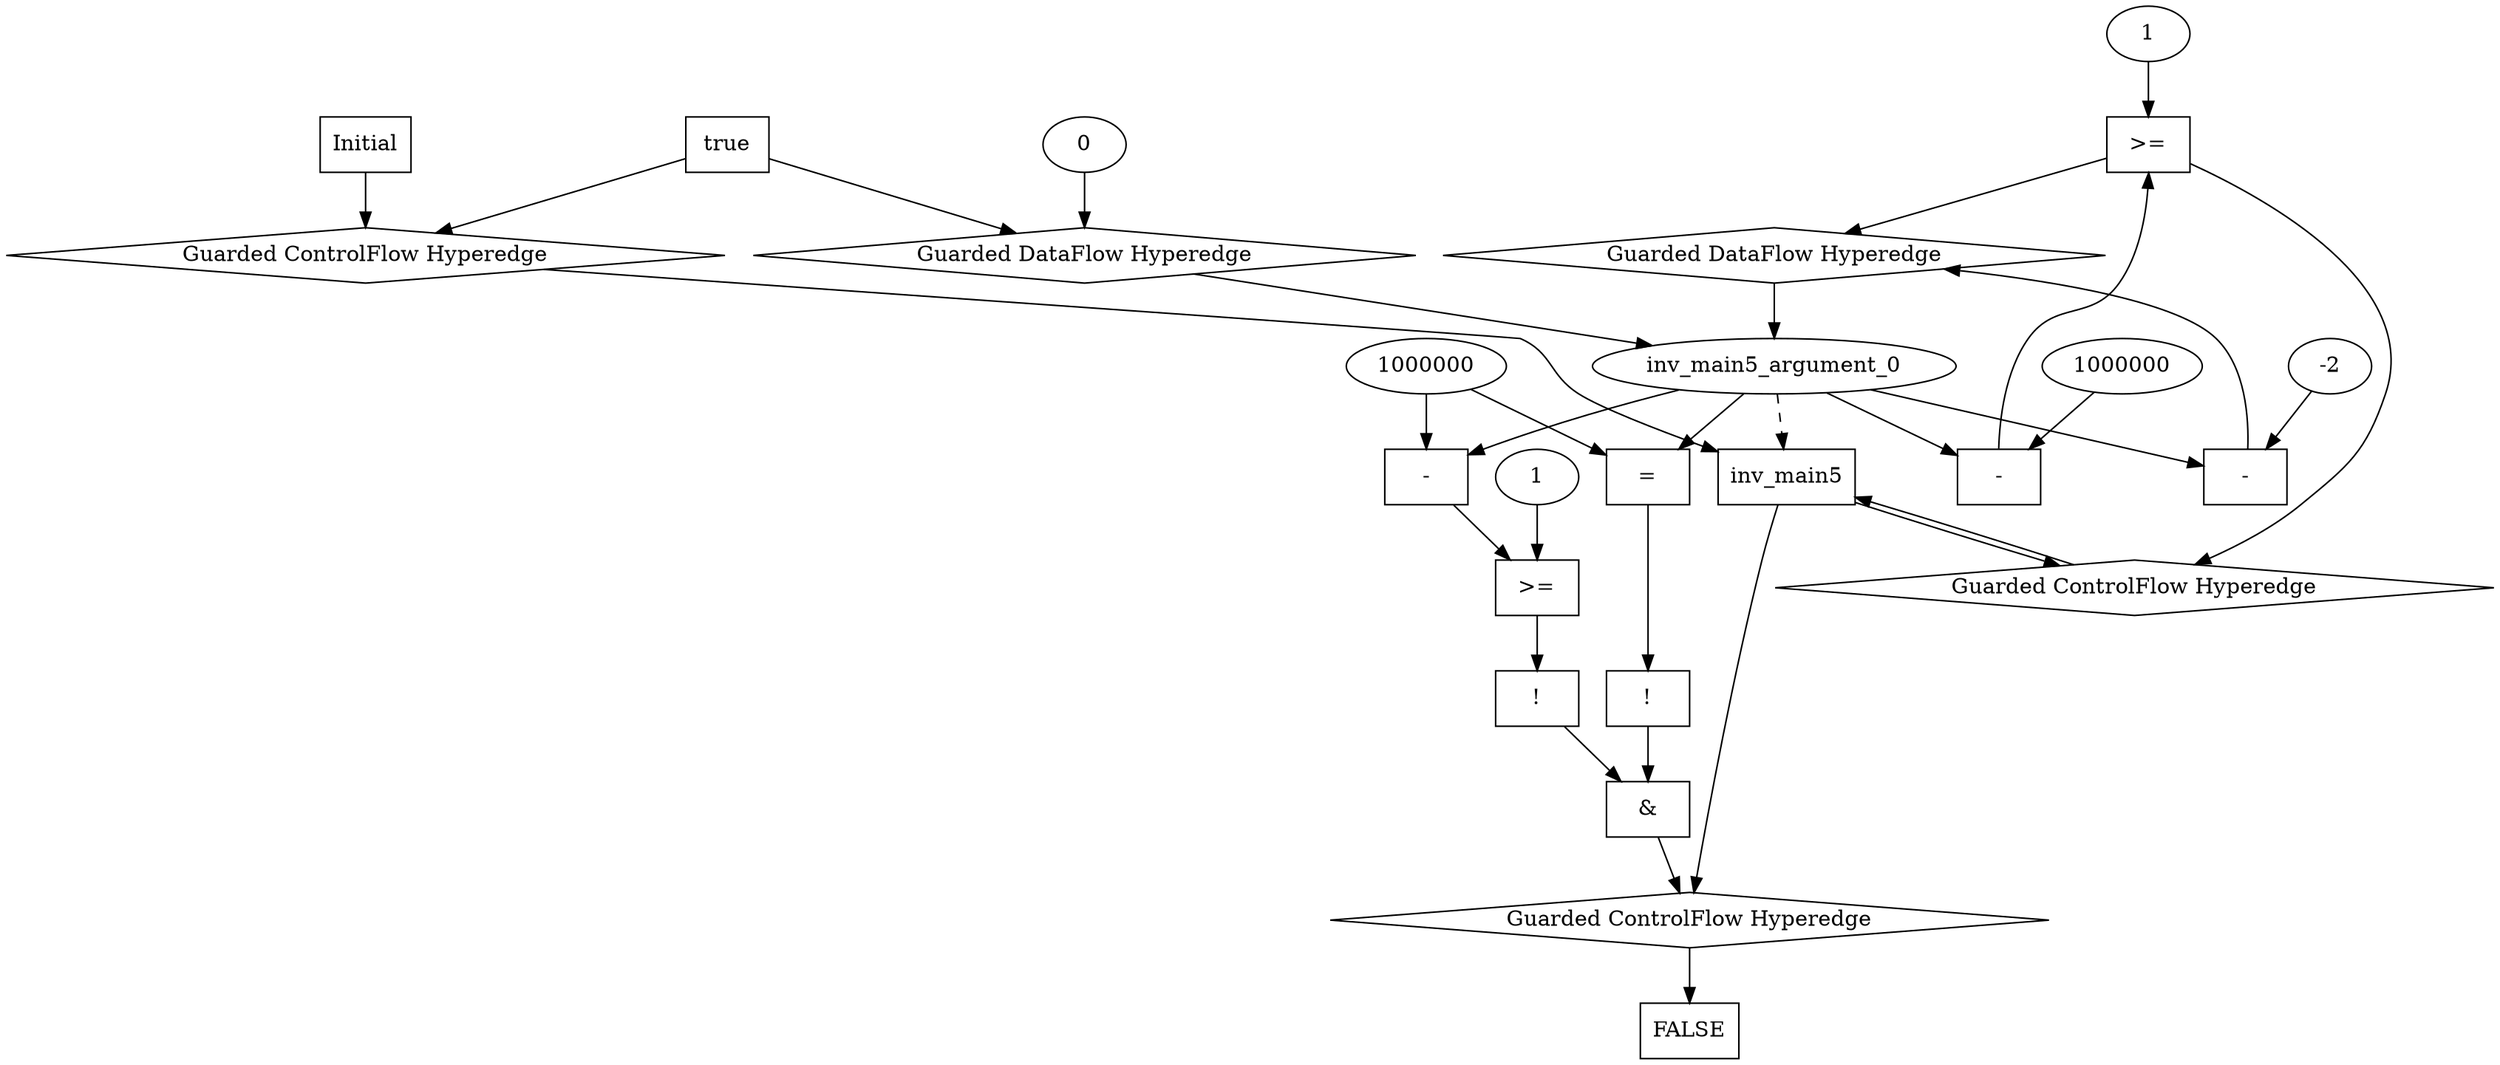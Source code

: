 digraph dag {
inv_main5 [label="inv_main5" shape="rect"];
FALSE [label="FALSE" shape="rect"];
Initial [label="Initial" shape="rect"];
ControlFowHyperEdge_0 [label="Guarded ControlFlow Hyperedge" shape="diamond"];
Initial -> ControlFowHyperEdge_0[label=""]
ControlFowHyperEdge_0 -> inv_main5[label=""]
ControlFowHyperEdge_1 [label="Guarded ControlFlow Hyperedge" shape="diamond"];
inv_main5 -> ControlFowHyperEdge_1[label=""]
ControlFowHyperEdge_1 -> inv_main5[label=""]
ControlFowHyperEdge_2 [label="Guarded ControlFlow Hyperedge" shape="diamond"];
inv_main5 -> ControlFowHyperEdge_2[label=""]
ControlFowHyperEdge_2 -> FALSE[label=""]
inv_main5_argument_0 [label="inv_main5_argument_0" shape="oval"];
inv_main5_argument_0 -> inv_main5[label="" style="dashed"]

true_0 [label="true" shape="rect"];
true_0->ControlFowHyperEdge_0 [label=""];
xxxinv_main5___Initial_0xxxdataFlow_0_node_0 [label="0"];

xxxinv_main5___Initial_0xxxdataFlow_0_node_0->DataFowHyperEdge_0_inv_main5_argument_0 [label=""];
xxxinv_main5___inv_main5_1xxxguard_0_node_0 [label=">=" shape="rect"];
xxxinv_main5___inv_main5_1xxxguard_0_node_1 [label="-" shape="rect"];
xxxinv_main5___inv_main5_1xxxguard_0_node_2 [label="1000000"];
xxxinv_main5___inv_main5_1xxxguard_0_node_4 [label="1"];
xxxinv_main5___inv_main5_1xxxguard_0_node_1->xxxinv_main5___inv_main5_1xxxguard_0_node_0
xxxinv_main5___inv_main5_1xxxguard_0_node_4->xxxinv_main5___inv_main5_1xxxguard_0_node_0
xxxinv_main5___inv_main5_1xxxguard_0_node_2->xxxinv_main5___inv_main5_1xxxguard_0_node_1
inv_main5_argument_0->xxxinv_main5___inv_main5_1xxxguard_0_node_1

xxxinv_main5___inv_main5_1xxxguard_0_node_0->ControlFowHyperEdge_1 [label=""];
xxxinv_main5___inv_main5_1xxxdataFlow_0_node_0 [label="-" shape="rect"];
xxxinv_main5___inv_main5_1xxxdataFlow_0_node_2 [label="-2"];
inv_main5_argument_0->xxxinv_main5___inv_main5_1xxxdataFlow_0_node_0
xxxinv_main5___inv_main5_1xxxdataFlow_0_node_2->xxxinv_main5___inv_main5_1xxxdataFlow_0_node_0

xxxinv_main5___inv_main5_1xxxdataFlow_0_node_0->DataFowHyperEdge_1_inv_main5_argument_0 [label=""];
xxxFALSE___inv_main5_2xxx_and [label="&" shape="rect"];
xxxFALSE___inv_main5_2xxxguard_0_node_0 [label="!" shape="rect"];
xxxFALSE___inv_main5_2xxxguard_0_node_1 [label="=" shape="rect"];
xxxFALSE___inv_main5_2xxxguard_0_node_3 [label="1000000"];
xxxFALSE___inv_main5_2xxxguard_0_node_1->xxxFALSE___inv_main5_2xxxguard_0_node_0
inv_main5_argument_0->xxxFALSE___inv_main5_2xxxguard_0_node_1
xxxFALSE___inv_main5_2xxxguard_0_node_3->xxxFALSE___inv_main5_2xxxguard_0_node_1

xxxFALSE___inv_main5_2xxxguard_0_node_0->xxxFALSE___inv_main5_2xxx_and [label=""];
xxxFALSE___inv_main5_2xxxguard1_node_0 [label="!" shape="rect"];
xxxFALSE___inv_main5_2xxxguard1_node_1 [label=">=" shape="rect"];
xxxFALSE___inv_main5_2xxxguard1_node_2 [label="-" shape="rect"];
xxxFALSE___inv_main5_2xxxguard1_node_5 [label="1"];
xxxFALSE___inv_main5_2xxxguard1_node_1->xxxFALSE___inv_main5_2xxxguard1_node_0
xxxFALSE___inv_main5_2xxxguard1_node_2->xxxFALSE___inv_main5_2xxxguard1_node_1
xxxFALSE___inv_main5_2xxxguard1_node_5->xxxFALSE___inv_main5_2xxxguard1_node_1
xxxFALSE___inv_main5_2xxxguard_0_node_3->xxxFALSE___inv_main5_2xxxguard1_node_2
inv_main5_argument_0->xxxFALSE___inv_main5_2xxxguard1_node_2

xxxFALSE___inv_main5_2xxxguard1_node_0->xxxFALSE___inv_main5_2xxx_and [label=""];
xxxFALSE___inv_main5_2xxx_and->ControlFowHyperEdge_2 [label=""];
DataFowHyperEdge_0_inv_main5_argument_0 [label="Guarded DataFlow Hyperedge" shape="diamond"];
DataFowHyperEdge_0_inv_main5_argument_0 -> inv_main5_argument_0[label=""]
true_0->DataFowHyperEdge_0_inv_main5_argument_0 [label=""];
DataFowHyperEdge_1_inv_main5_argument_0 [label="Guarded DataFlow Hyperedge" shape="diamond"];
DataFowHyperEdge_1_inv_main5_argument_0 -> inv_main5_argument_0[label=""]
xxxinv_main5___inv_main5_1xxxguard_0_node_0 -> DataFowHyperEdge_1_inv_main5_argument_0[label=""]
}
